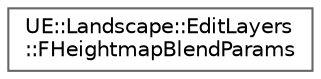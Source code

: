 digraph "Graphical Class Hierarchy"
{
 // INTERACTIVE_SVG=YES
 // LATEX_PDF_SIZE
  bgcolor="transparent";
  edge [fontname=Helvetica,fontsize=10,labelfontname=Helvetica,labelfontsize=10];
  node [fontname=Helvetica,fontsize=10,shape=box,height=0.2,width=0.4];
  rankdir="LR";
  Node0 [id="Node000000",label="UE::Landscape::EditLayers\l::FHeightmapBlendParams",height=0.2,width=0.4,color="grey40", fillcolor="white", style="filled",URL="$d6/d43/structUE_1_1Landscape_1_1EditLayers_1_1FHeightmapBlendParams.html",tooltip=" "];
}
